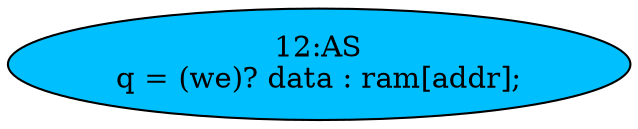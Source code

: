 strict digraph "" {
	node [label="\N"];
	"12:AS"	[ast="<pyverilog.vparser.ast.Assign object at 0x7f967752e350>",
		def_var="['q']",
		fillcolor=deepskyblue,
		label="12:AS
q = (we)? data : ram[addr];",
		statements="[]",
		style=filled,
		typ=Assign,
		use_var="['we', 'data', 'ram', 'addr']"];
}
